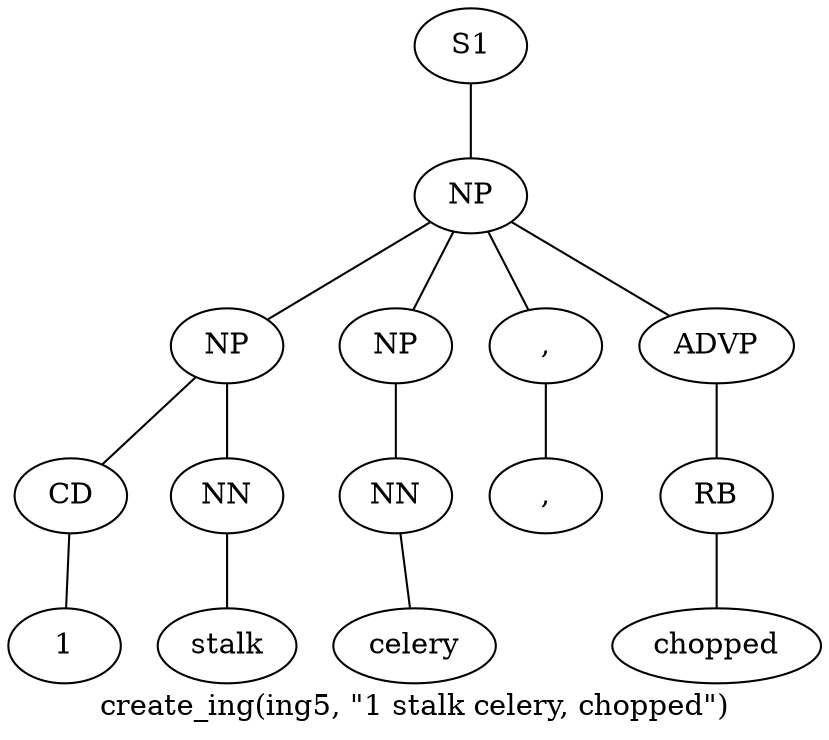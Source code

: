 graph SyntaxGraph {
	label = "create_ing(ing5, \"1 stalk celery, chopped\")";
	Node0 [label="S1"];
	Node1 [label="NP"];
	Node2 [label="NP"];
	Node3 [label="CD"];
	Node4 [label="1"];
	Node5 [label="NN"];
	Node6 [label="stalk"];
	Node7 [label="NP"];
	Node8 [label="NN"];
	Node9 [label="celery"];
	Node10 [label=","];
	Node11 [label=","];
	Node12 [label="ADVP"];
	Node13 [label="RB"];
	Node14 [label="chopped"];

	Node0 -- Node1;
	Node1 -- Node2;
	Node1 -- Node7;
	Node1 -- Node10;
	Node1 -- Node12;
	Node2 -- Node3;
	Node2 -- Node5;
	Node3 -- Node4;
	Node5 -- Node6;
	Node7 -- Node8;
	Node8 -- Node9;
	Node10 -- Node11;
	Node12 -- Node13;
	Node13 -- Node14;
}